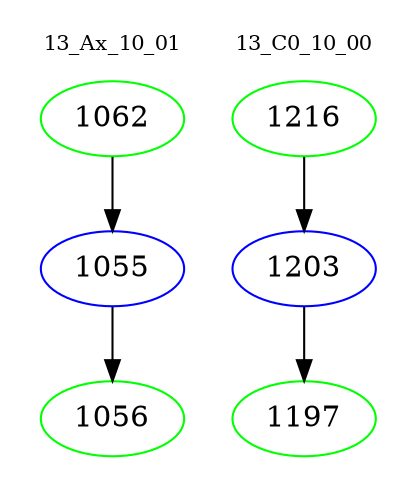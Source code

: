 digraph{
subgraph cluster_0 {
color = white
label = "13_Ax_10_01";
fontsize=10;
T0_1062 [label="1062", color="green"]
T0_1062 -> T0_1055 [color="black"]
T0_1055 [label="1055", color="blue"]
T0_1055 -> T0_1056 [color="black"]
T0_1056 [label="1056", color="green"]
}
subgraph cluster_1 {
color = white
label = "13_C0_10_00";
fontsize=10;
T1_1216 [label="1216", color="green"]
T1_1216 -> T1_1203 [color="black"]
T1_1203 [label="1203", color="blue"]
T1_1203 -> T1_1197 [color="black"]
T1_1197 [label="1197", color="green"]
}
}
